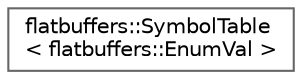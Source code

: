 digraph "Graphical Class Hierarchy"
{
 // LATEX_PDF_SIZE
  bgcolor="transparent";
  edge [fontname=Helvetica,fontsize=10,labelfontname=Helvetica,labelfontsize=10];
  node [fontname=Helvetica,fontsize=10,shape=box,height=0.2,width=0.4];
  rankdir="LR";
  Node0 [id="Node000000",label="flatbuffers::SymbolTable\l\< flatbuffers::EnumVal \>",height=0.2,width=0.4,color="grey40", fillcolor="white", style="filled",URL="$classflatbuffers_1_1SymbolTable.html",tooltip=" "];
}

